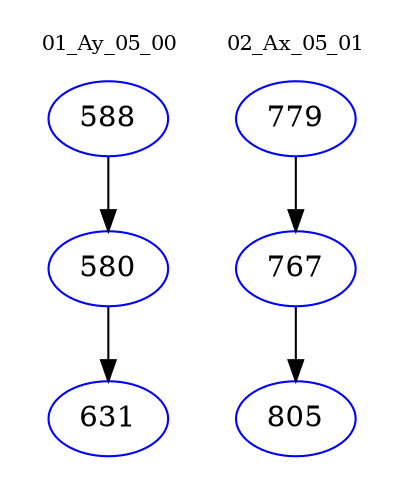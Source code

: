 digraph{
subgraph cluster_0 {
color = white
label = "01_Ay_05_00";
fontsize=10;
T0_588 [label="588", color="blue"]
T0_588 -> T0_580 [color="black"]
T0_580 [label="580", color="blue"]
T0_580 -> T0_631 [color="black"]
T0_631 [label="631", color="blue"]
}
subgraph cluster_1 {
color = white
label = "02_Ax_05_01";
fontsize=10;
T1_779 [label="779", color="blue"]
T1_779 -> T1_767 [color="black"]
T1_767 [label="767", color="blue"]
T1_767 -> T1_805 [color="black"]
T1_805 [label="805", color="blue"]
}
}
